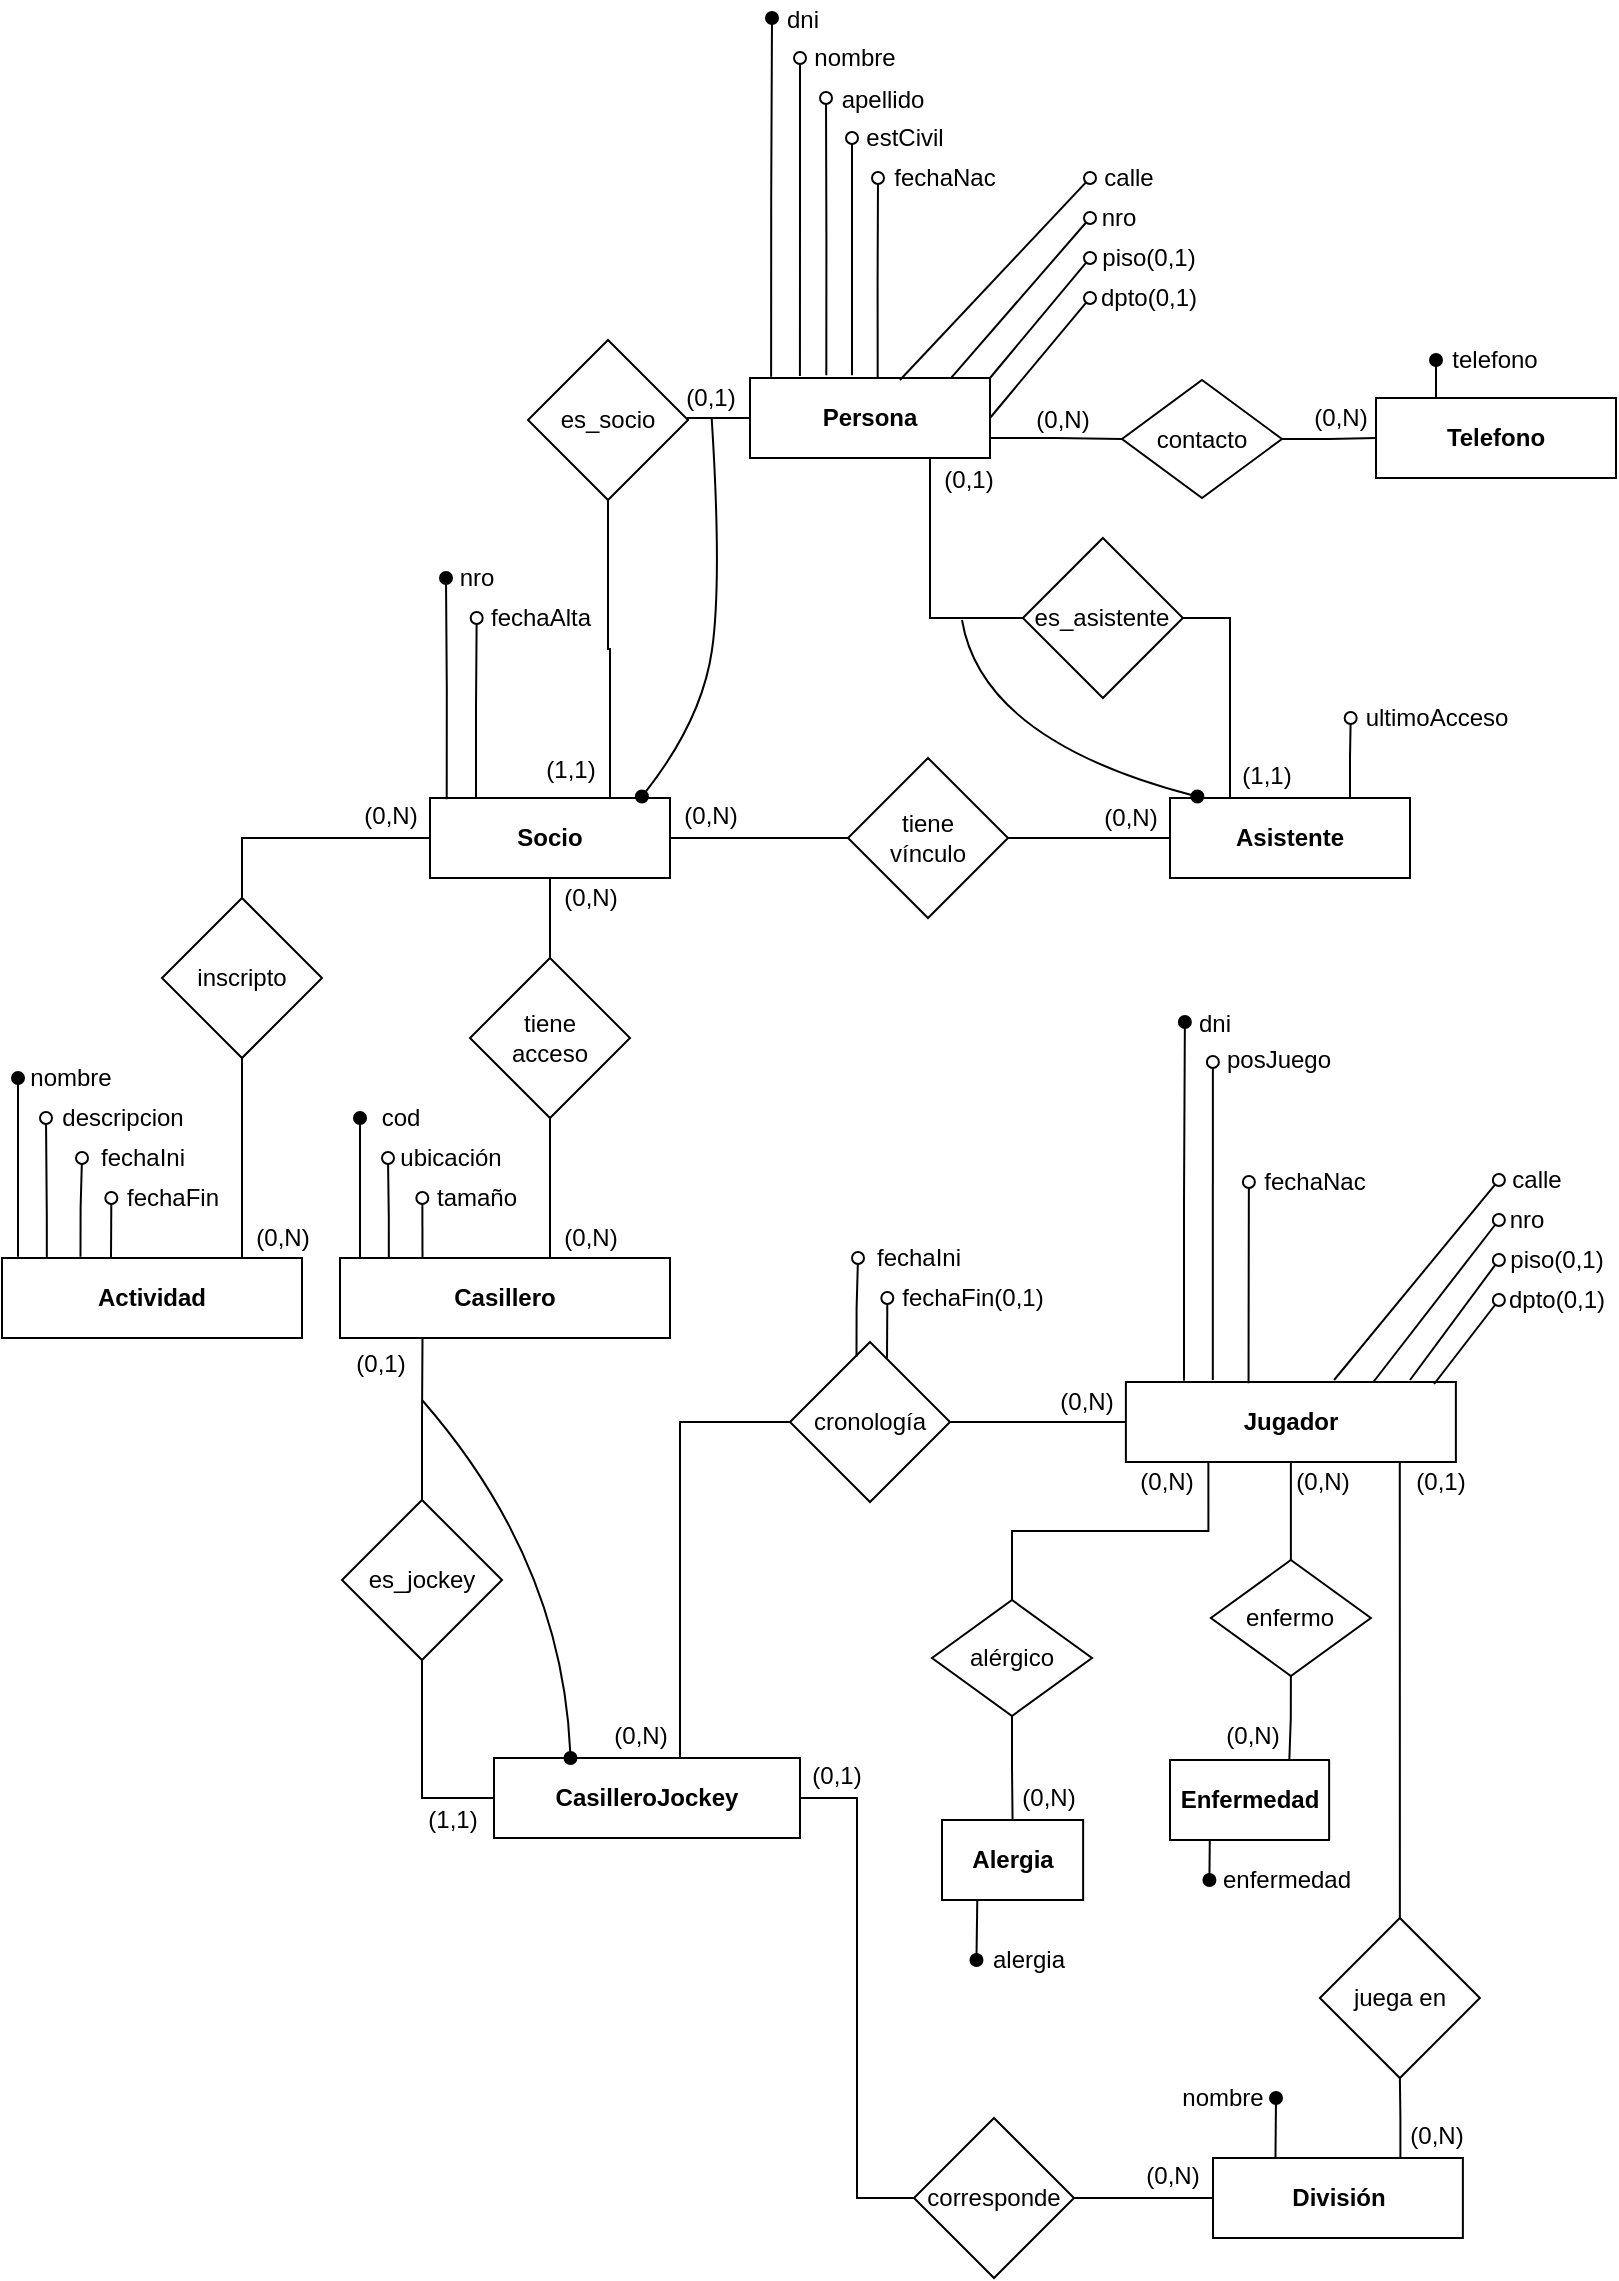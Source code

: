 <mxfile version="17.4.5" type="github">
  <diagram id="Vognjjm8dFTwQtdqgCAF" name="Página-1">
    <mxGraphModel dx="1021" dy="572" grid="1" gridSize="10" guides="1" tooltips="1" connect="1" arrows="1" fold="1" page="1" pageScale="1" pageWidth="827" pageHeight="1169" math="0" shadow="0">
      <root>
        <mxCell id="0" />
        <mxCell id="1" parent="0" />
        <mxCell id="B-XTCu1_oPcwqgRu35aJ-2" style="edgeStyle=orthogonalEdgeStyle;rounded=0;orthogonalLoop=1;jettySize=auto;html=1;exitX=0.088;exitY=-0.015;exitDx=0;exitDy=0;endArrow=oval;endFill=1;exitPerimeter=0;" parent="1" source="B-XTCu1_oPcwqgRu35aJ-1" edge="1">
          <mxGeometry relative="1" as="geometry">
            <mxPoint x="405" y="39" as="targetPoint" />
            <mxPoint x="405" y="199" as="sourcePoint" />
          </mxGeometry>
        </mxCell>
        <mxCell id="B-XTCu1_oPcwqgRu35aJ-4" style="edgeStyle=orthogonalEdgeStyle;rounded=0;orthogonalLoop=1;jettySize=auto;html=1;exitX=0.208;exitY=-0.025;exitDx=0;exitDy=0;endArrow=oval;endFill=0;exitPerimeter=0;" parent="1" source="B-XTCu1_oPcwqgRu35aJ-1" edge="1">
          <mxGeometry relative="1" as="geometry">
            <mxPoint x="419" y="59" as="targetPoint" />
            <mxPoint x="419" y="199" as="sourcePoint" />
          </mxGeometry>
        </mxCell>
        <mxCell id="B-XTCu1_oPcwqgRu35aJ-6" style="edgeStyle=orthogonalEdgeStyle;rounded=0;orthogonalLoop=1;jettySize=auto;html=1;endArrow=oval;endFill=0;exitX=0.318;exitY=-0.035;exitDx=0;exitDy=0;exitPerimeter=0;" parent="1" source="B-XTCu1_oPcwqgRu35aJ-1" edge="1">
          <mxGeometry relative="1" as="geometry">
            <mxPoint x="432" y="79" as="targetPoint" />
            <mxPoint x="432" y="179" as="sourcePoint" />
          </mxGeometry>
        </mxCell>
        <mxCell id="B-XTCu1_oPcwqgRu35aJ-8" style="edgeStyle=orthogonalEdgeStyle;rounded=0;orthogonalLoop=1;jettySize=auto;html=1;exitX=0.425;exitY=-0.035;exitDx=0;exitDy=0;endArrow=oval;endFill=0;exitPerimeter=0;" parent="1" source="B-XTCu1_oPcwqgRu35aJ-1" edge="1">
          <mxGeometry relative="1" as="geometry">
            <mxPoint x="445" y="99" as="targetPoint" />
            <mxPoint x="445" y="199" as="sourcePoint" />
          </mxGeometry>
        </mxCell>
        <mxCell id="B-XTCu1_oPcwqgRu35aJ-10" style="edgeStyle=orthogonalEdgeStyle;rounded=0;orthogonalLoop=1;jettySize=auto;html=1;exitX=0.532;exitY=0.015;exitDx=0;exitDy=0;endArrow=oval;endFill=0;exitPerimeter=0;" parent="1" source="B-XTCu1_oPcwqgRu35aJ-1" edge="1">
          <mxGeometry relative="1" as="geometry">
            <mxPoint x="458" y="199" as="sourcePoint" />
            <mxPoint x="458" y="119" as="targetPoint" />
          </mxGeometry>
        </mxCell>
        <mxCell id="yR5dR-xWDb8dFnb7tV25-9" style="edgeStyle=orthogonalEdgeStyle;rounded=0;orthogonalLoop=1;jettySize=auto;html=1;exitX=0;exitY=0.5;exitDx=0;exitDy=0;entryX=1;entryY=0.5;entryDx=0;entryDy=0;endArrow=none;endFill=0;" parent="1" source="B-XTCu1_oPcwqgRu35aJ-1" target="yR5dR-xWDb8dFnb7tV25-7" edge="1">
          <mxGeometry relative="1" as="geometry" />
        </mxCell>
        <mxCell id="yR5dR-xWDb8dFnb7tV25-11" style="edgeStyle=orthogonalEdgeStyle;rounded=0;orthogonalLoop=1;jettySize=auto;html=1;exitX=0.75;exitY=1;exitDx=0;exitDy=0;entryX=0;entryY=0.5;entryDx=0;entryDy=0;endArrow=none;endFill=0;" parent="1" source="B-XTCu1_oPcwqgRu35aJ-1" target="yR5dR-xWDb8dFnb7tV25-8" edge="1">
          <mxGeometry relative="1" as="geometry" />
        </mxCell>
        <mxCell id="yR5dR-xWDb8dFnb7tV25-19" style="edgeStyle=orthogonalEdgeStyle;rounded=0;orthogonalLoop=1;jettySize=auto;html=1;exitX=1;exitY=0.75;exitDx=0;exitDy=0;entryX=0;entryY=0.5;entryDx=0;entryDy=0;endArrow=none;endFill=0;" parent="1" source="B-XTCu1_oPcwqgRu35aJ-1" target="yR5dR-xWDb8dFnb7tV25-18" edge="1">
          <mxGeometry relative="1" as="geometry" />
        </mxCell>
        <mxCell id="B-XTCu1_oPcwqgRu35aJ-1" value="Persona" style="rounded=0;whiteSpace=wrap;html=1;fontStyle=1" parent="1" vertex="1">
          <mxGeometry x="394" y="219" width="120" height="40" as="geometry" />
        </mxCell>
        <mxCell id="B-XTCu1_oPcwqgRu35aJ-3" value="dni" style="text;html=1;align=center;verticalAlign=middle;resizable=0;points=[];autosize=1;strokeColor=none;fillColor=none;" parent="1" vertex="1">
          <mxGeometry x="405" y="30" width="30" height="20" as="geometry" />
        </mxCell>
        <mxCell id="B-XTCu1_oPcwqgRu35aJ-5" value="nombre" style="text;html=1;align=center;verticalAlign=middle;resizable=0;points=[];autosize=1;strokeColor=none;fillColor=none;" parent="1" vertex="1">
          <mxGeometry x="416" y="49" width="60" height="20" as="geometry" />
        </mxCell>
        <mxCell id="B-XTCu1_oPcwqgRu35aJ-7" value="apellido" style="text;html=1;align=center;verticalAlign=middle;resizable=0;points=[];autosize=1;strokeColor=none;fillColor=none;" parent="1" vertex="1">
          <mxGeometry x="430" y="70" width="60" height="20" as="geometry" />
        </mxCell>
        <mxCell id="B-XTCu1_oPcwqgRu35aJ-9" value="estCivil" style="text;html=1;align=center;verticalAlign=middle;resizable=0;points=[];autosize=1;strokeColor=none;fillColor=none;" parent="1" vertex="1">
          <mxGeometry x="446" y="89" width="50" height="20" as="geometry" />
        </mxCell>
        <mxCell id="B-XTCu1_oPcwqgRu35aJ-11" value="fechaNac" style="text;html=1;align=center;verticalAlign=middle;resizable=0;points=[];autosize=1;strokeColor=none;fillColor=none;" parent="1" vertex="1">
          <mxGeometry x="456" y="109" width="70" height="20" as="geometry" />
        </mxCell>
        <mxCell id="B-XTCu1_oPcwqgRu35aJ-21" style="rounded=0;orthogonalLoop=1;jettySize=auto;html=1;exitX=0.839;exitY=-0.005;exitDx=0;exitDy=0;endArrow=oval;endFill=0;exitPerimeter=0;" parent="1" source="B-XTCu1_oPcwqgRu35aJ-1" edge="1">
          <mxGeometry relative="1" as="geometry">
            <mxPoint x="564" y="139" as="targetPoint" />
            <mxPoint x="527" y="148" as="sourcePoint" />
          </mxGeometry>
        </mxCell>
        <mxCell id="B-XTCu1_oPcwqgRu35aJ-22" style="rounded=0;orthogonalLoop=1;jettySize=auto;html=1;exitX=0.625;exitY=0.025;exitDx=0;exitDy=0;endArrow=oval;endFill=0;exitPerimeter=0;" parent="1" source="B-XTCu1_oPcwqgRu35aJ-1" edge="1">
          <mxGeometry relative="1" as="geometry">
            <mxPoint x="564" y="119" as="targetPoint" />
            <mxPoint x="518.506" y="137.393" as="sourcePoint" />
          </mxGeometry>
        </mxCell>
        <mxCell id="B-XTCu1_oPcwqgRu35aJ-24" style="rounded=0;orthogonalLoop=1;jettySize=auto;html=1;exitX=1;exitY=0;exitDx=0;exitDy=0;endArrow=oval;endFill=0;" parent="1" source="B-XTCu1_oPcwqgRu35aJ-1" edge="1">
          <mxGeometry relative="1" as="geometry">
            <mxPoint x="564" y="159" as="targetPoint" />
            <mxPoint x="518.506" y="158.607" as="sourcePoint" />
          </mxGeometry>
        </mxCell>
        <mxCell id="B-XTCu1_oPcwqgRu35aJ-25" style="rounded=0;orthogonalLoop=1;jettySize=auto;html=1;exitX=1;exitY=0.5;exitDx=0;exitDy=0;endArrow=oval;endFill=0;" parent="1" source="B-XTCu1_oPcwqgRu35aJ-1" edge="1">
          <mxGeometry relative="1" as="geometry">
            <mxPoint x="564" y="179" as="targetPoint" />
            <mxPoint x="498" y="163" as="sourcePoint" />
          </mxGeometry>
        </mxCell>
        <mxCell id="B-XTCu1_oPcwqgRu35aJ-16" value="calle" style="text;html=1;align=center;verticalAlign=middle;resizable=0;points=[];autosize=1;strokeColor=none;fillColor=none;" parent="1" vertex="1">
          <mxGeometry x="563" y="109" width="40" height="20" as="geometry" />
        </mxCell>
        <mxCell id="B-XTCu1_oPcwqgRu35aJ-19" value="dpto(0,1)" style="text;html=1;align=center;verticalAlign=middle;resizable=0;points=[];autosize=1;strokeColor=none;fillColor=none;" parent="1" vertex="1">
          <mxGeometry x="563" y="169" width="60" height="20" as="geometry" />
        </mxCell>
        <mxCell id="B-XTCu1_oPcwqgRu35aJ-26" value="nro" style="text;html=1;align=center;verticalAlign=middle;resizable=0;points=[];autosize=1;strokeColor=none;fillColor=none;" parent="1" vertex="1">
          <mxGeometry x="563" y="129" width="30" height="20" as="geometry" />
        </mxCell>
        <mxCell id="B-XTCu1_oPcwqgRu35aJ-27" value="piso(0,1)" style="text;html=1;align=center;verticalAlign=middle;resizable=0;points=[];autosize=1;strokeColor=none;fillColor=none;" parent="1" vertex="1">
          <mxGeometry x="563" y="149" width="60" height="20" as="geometry" />
        </mxCell>
        <mxCell id="B-XTCu1_oPcwqgRu35aJ-41" style="edgeStyle=orthogonalEdgeStyle;rounded=0;orthogonalLoop=1;jettySize=auto;html=1;exitX=0.25;exitY=0;exitDx=0;exitDy=0;endArrow=oval;endFill=0;" parent="1" edge="1">
          <mxGeometry relative="1" as="geometry">
            <mxPoint x="257.333" y="339" as="targetPoint" />
            <mxPoint x="257" y="429" as="sourcePoint" />
            <Array as="points">
              <mxPoint x="257" y="384" />
            </Array>
          </mxGeometry>
        </mxCell>
        <mxCell id="B-XTCu1_oPcwqgRu35aJ-48" style="edgeStyle=orthogonalEdgeStyle;rounded=0;orthogonalLoop=1;jettySize=auto;html=1;exitX=0.5;exitY=1;exitDx=0;exitDy=0;entryX=0.5;entryY=0;entryDx=0;entryDy=0;endArrow=none;endFill=0;" parent="1" source="B-XTCu1_oPcwqgRu35aJ-28" target="B-XTCu1_oPcwqgRu35aJ-47" edge="1">
          <mxGeometry relative="1" as="geometry" />
        </mxCell>
        <mxCell id="B-XTCu1_oPcwqgRu35aJ-60" style="edgeStyle=orthogonalEdgeStyle;rounded=0;orthogonalLoop=1;jettySize=auto;html=1;exitX=0;exitY=0.5;exitDx=0;exitDy=0;entryX=0.5;entryY=0;entryDx=0;entryDy=0;endArrow=none;endFill=0;" parent="1" source="B-XTCu1_oPcwqgRu35aJ-28" target="B-XTCu1_oPcwqgRu35aJ-59" edge="1">
          <mxGeometry relative="1" as="geometry" />
        </mxCell>
        <mxCell id="B-XTCu1_oPcwqgRu35aJ-28" value="Socio" style="rounded=0;whiteSpace=wrap;html=1;fontStyle=1" parent="1" vertex="1">
          <mxGeometry x="234" y="429" width="120" height="40" as="geometry" />
        </mxCell>
        <mxCell id="B-XTCu1_oPcwqgRu35aJ-39" style="edgeStyle=orthogonalEdgeStyle;rounded=0;orthogonalLoop=1;jettySize=auto;html=1;exitX=0.75;exitY=0;exitDx=0;exitDy=0;endArrow=oval;endFill=0;" parent="1" source="B-XTCu1_oPcwqgRu35aJ-29" edge="1">
          <mxGeometry relative="1" as="geometry">
            <mxPoint x="694.333" y="389" as="targetPoint" />
          </mxGeometry>
        </mxCell>
        <mxCell id="B-XTCu1_oPcwqgRu35aJ-29" value="Asistente" style="rounded=0;whiteSpace=wrap;html=1;fontStyle=1" parent="1" vertex="1">
          <mxGeometry x="604" y="429" width="120" height="40" as="geometry" />
        </mxCell>
        <mxCell id="B-XTCu1_oPcwqgRu35aJ-31" style="edgeStyle=orthogonalEdgeStyle;rounded=0;orthogonalLoop=1;jettySize=auto;html=1;exitX=1;exitY=0.5;exitDx=0;exitDy=0;entryX=0;entryY=0.5;entryDx=0;entryDy=0;endArrow=none;endFill=0;" parent="1" source="B-XTCu1_oPcwqgRu35aJ-30" target="B-XTCu1_oPcwqgRu35aJ-29" edge="1">
          <mxGeometry relative="1" as="geometry" />
        </mxCell>
        <mxCell id="B-XTCu1_oPcwqgRu35aJ-32" style="edgeStyle=orthogonalEdgeStyle;rounded=0;orthogonalLoop=1;jettySize=auto;html=1;exitX=0;exitY=0.5;exitDx=0;exitDy=0;entryX=1;entryY=0.5;entryDx=0;entryDy=0;endArrow=none;endFill=0;" parent="1" source="B-XTCu1_oPcwqgRu35aJ-30" target="B-XTCu1_oPcwqgRu35aJ-28" edge="1">
          <mxGeometry relative="1" as="geometry" />
        </mxCell>
        <mxCell id="B-XTCu1_oPcwqgRu35aJ-30" value="tiene&lt;br&gt;vínculo" style="rhombus;whiteSpace=wrap;html=1;" parent="1" vertex="1">
          <mxGeometry x="443" y="409" width="80" height="80" as="geometry" />
        </mxCell>
        <mxCell id="B-XTCu1_oPcwqgRu35aJ-35" value="(0,N)" style="text;html=1;align=center;verticalAlign=middle;resizable=0;points=[];autosize=1;strokeColor=none;fillColor=none;" parent="1" vertex="1">
          <mxGeometry x="564" y="429" width="40" height="20" as="geometry" />
        </mxCell>
        <mxCell id="B-XTCu1_oPcwqgRu35aJ-37" value="(0,N)" style="text;html=1;align=center;verticalAlign=middle;resizable=0;points=[];autosize=1;strokeColor=none;fillColor=none;" parent="1" vertex="1">
          <mxGeometry x="354" y="428" width="40" height="20" as="geometry" />
        </mxCell>
        <mxCell id="B-XTCu1_oPcwqgRu35aJ-40" value="ultimoAcceso" style="text;html=1;align=center;verticalAlign=middle;resizable=0;points=[];autosize=1;strokeColor=none;fillColor=none;" parent="1" vertex="1">
          <mxGeometry x="692" y="379" width="90" height="20" as="geometry" />
        </mxCell>
        <mxCell id="B-XTCu1_oPcwqgRu35aJ-42" value="fechaAlta" style="text;html=1;align=center;verticalAlign=middle;resizable=0;points=[];autosize=1;strokeColor=none;fillColor=none;" parent="1" vertex="1">
          <mxGeometry x="254" y="329" width="70" height="20" as="geometry" />
        </mxCell>
        <mxCell id="B-XTCu1_oPcwqgRu35aJ-44" style="edgeStyle=orthogonalEdgeStyle;rounded=0;orthogonalLoop=1;jettySize=auto;html=1;exitX=0.128;exitY=0.017;exitDx=0;exitDy=0;endArrow=oval;endFill=1;exitPerimeter=0;" parent="1" edge="1">
          <mxGeometry relative="1" as="geometry">
            <mxPoint x="242" y="319" as="targetPoint" />
            <mxPoint x="242.36" y="429.68" as="sourcePoint" />
            <Array as="points">
              <mxPoint x="242" y="374" />
            </Array>
          </mxGeometry>
        </mxCell>
        <mxCell id="B-XTCu1_oPcwqgRu35aJ-45" value="nro" style="text;html=1;align=center;verticalAlign=middle;resizable=0;points=[];autosize=1;strokeColor=none;fillColor=none;" parent="1" vertex="1">
          <mxGeometry x="242" y="309" width="30" height="20" as="geometry" />
        </mxCell>
        <mxCell id="B-XTCu1_oPcwqgRu35aJ-50" style="edgeStyle=orthogonalEdgeStyle;rounded=0;orthogonalLoop=1;jettySize=auto;html=1;exitX=0.25;exitY=0;exitDx=0;exitDy=0;endArrow=oval;endFill=1;" parent="1" edge="1">
          <mxGeometry relative="1" as="geometry">
            <mxPoint x="199" y="589" as="targetPoint" />
            <mxPoint x="199" y="659" as="sourcePoint" />
            <Array as="points">
              <mxPoint x="199" y="649" />
              <mxPoint x="199" y="649" />
            </Array>
          </mxGeometry>
        </mxCell>
        <mxCell id="B-XTCu1_oPcwqgRu35aJ-52" style="edgeStyle=orthogonalEdgeStyle;rounded=0;orthogonalLoop=1;jettySize=auto;html=1;exitX=0.148;exitY=0.017;exitDx=0;exitDy=0;endArrow=oval;endFill=0;exitPerimeter=0;" parent="1" source="B-XTCu1_oPcwqgRu35aJ-46" edge="1">
          <mxGeometry relative="1" as="geometry">
            <mxPoint x="213" y="609" as="targetPoint" />
            <Array as="points">
              <mxPoint x="213" y="639" />
              <mxPoint x="213" y="619" />
            </Array>
          </mxGeometry>
        </mxCell>
        <mxCell id="B-XTCu1_oPcwqgRu35aJ-54" style="edgeStyle=orthogonalEdgeStyle;rounded=0;orthogonalLoop=1;jettySize=auto;html=1;exitX=0.25;exitY=0;exitDx=0;exitDy=0;endArrow=oval;endFill=0;" parent="1" source="B-XTCu1_oPcwqgRu35aJ-46" edge="1">
          <mxGeometry relative="1" as="geometry">
            <mxPoint x="230.167" y="629" as="targetPoint" />
          </mxGeometry>
        </mxCell>
        <mxCell id="B-XTCu1_oPcwqgRu35aJ-46" value="Casillero" style="rounded=0;whiteSpace=wrap;html=1;fontStyle=1" parent="1" vertex="1">
          <mxGeometry x="189" y="659" width="165" height="40" as="geometry" />
        </mxCell>
        <mxCell id="B-XTCu1_oPcwqgRu35aJ-49" style="edgeStyle=orthogonalEdgeStyle;rounded=0;orthogonalLoop=1;jettySize=auto;html=1;exitX=0.5;exitY=1;exitDx=0;exitDy=0;entryX=0.5;entryY=0;entryDx=0;entryDy=0;endArrow=none;endFill=0;" parent="1" source="B-XTCu1_oPcwqgRu35aJ-47" target="B-XTCu1_oPcwqgRu35aJ-46" edge="1">
          <mxGeometry relative="1" as="geometry">
            <Array as="points">
              <mxPoint x="294" y="659" />
            </Array>
          </mxGeometry>
        </mxCell>
        <mxCell id="B-XTCu1_oPcwqgRu35aJ-47" value="tiene&lt;br&gt;acceso" style="rhombus;whiteSpace=wrap;html=1;" parent="1" vertex="1">
          <mxGeometry x="254" y="509" width="80" height="80" as="geometry" />
        </mxCell>
        <mxCell id="B-XTCu1_oPcwqgRu35aJ-51" value="cod" style="text;html=1;align=center;verticalAlign=middle;resizable=0;points=[];autosize=1;strokeColor=none;fillColor=none;" parent="1" vertex="1">
          <mxGeometry x="204" y="579" width="30" height="20" as="geometry" />
        </mxCell>
        <mxCell id="B-XTCu1_oPcwqgRu35aJ-53" value="ubicación" style="text;html=1;align=center;verticalAlign=middle;resizable=0;points=[];autosize=1;strokeColor=none;fillColor=none;" parent="1" vertex="1">
          <mxGeometry x="209" y="599" width="70" height="20" as="geometry" />
        </mxCell>
        <mxCell id="B-XTCu1_oPcwqgRu35aJ-55" value="tamaño" style="text;html=1;align=center;verticalAlign=middle;resizable=0;points=[];autosize=1;strokeColor=none;fillColor=none;" parent="1" vertex="1">
          <mxGeometry x="227" y="619" width="60" height="20" as="geometry" />
        </mxCell>
        <mxCell id="B-XTCu1_oPcwqgRu35aJ-56" value="(0,N)" style="text;html=1;align=center;verticalAlign=middle;resizable=0;points=[];autosize=1;strokeColor=none;fillColor=none;" parent="1" vertex="1">
          <mxGeometry x="294" y="469" width="40" height="20" as="geometry" />
        </mxCell>
        <mxCell id="B-XTCu1_oPcwqgRu35aJ-57" value="(0,N)" style="text;html=1;align=center;verticalAlign=middle;resizable=0;points=[];autosize=1;strokeColor=none;fillColor=none;" parent="1" vertex="1">
          <mxGeometry x="294" y="639" width="40" height="20" as="geometry" />
        </mxCell>
        <mxCell id="B-XTCu1_oPcwqgRu35aJ-71" style="edgeStyle=orthogonalEdgeStyle;rounded=0;orthogonalLoop=1;jettySize=auto;html=1;exitX=0.5;exitY=0;exitDx=0;exitDy=0;endArrow=oval;endFill=0;" parent="1" edge="1">
          <mxGeometry relative="1" as="geometry">
            <mxPoint x="74.667" y="629" as="targetPoint" />
            <mxPoint x="74.5" y="659" as="sourcePoint" />
          </mxGeometry>
        </mxCell>
        <mxCell id="B-XTCu1_oPcwqgRu35aJ-58" value="Actividad" style="rounded=0;whiteSpace=wrap;html=1;fontStyle=1" parent="1" vertex="1">
          <mxGeometry x="20" y="659" width="150" height="40" as="geometry" />
        </mxCell>
        <mxCell id="B-XTCu1_oPcwqgRu35aJ-61" style="edgeStyle=orthogonalEdgeStyle;rounded=0;orthogonalLoop=1;jettySize=auto;html=1;exitX=0.5;exitY=1;exitDx=0;exitDy=0;entryX=0.5;entryY=0;entryDx=0;entryDy=0;endArrow=none;endFill=0;" parent="1" source="B-XTCu1_oPcwqgRu35aJ-59" target="B-XTCu1_oPcwqgRu35aJ-58" edge="1">
          <mxGeometry relative="1" as="geometry">
            <Array as="points">
              <mxPoint x="140" y="559" />
              <mxPoint x="140" y="659" />
            </Array>
          </mxGeometry>
        </mxCell>
        <mxCell id="B-XTCu1_oPcwqgRu35aJ-59" value="inscripto" style="rhombus;whiteSpace=wrap;html=1;" parent="1" vertex="1">
          <mxGeometry x="100" y="479" width="80" height="80" as="geometry" />
        </mxCell>
        <mxCell id="B-XTCu1_oPcwqgRu35aJ-62" value="(0,N)" style="text;html=1;align=center;verticalAlign=middle;resizable=0;points=[];autosize=1;strokeColor=none;fillColor=none;" parent="1" vertex="1">
          <mxGeometry x="194" y="428" width="40" height="20" as="geometry" />
        </mxCell>
        <mxCell id="B-XTCu1_oPcwqgRu35aJ-64" value="(0,N)" style="text;html=1;align=center;verticalAlign=middle;resizable=0;points=[];autosize=1;strokeColor=none;fillColor=none;" parent="1" vertex="1">
          <mxGeometry x="140" y="639" width="40" height="20" as="geometry" />
        </mxCell>
        <mxCell id="B-XTCu1_oPcwqgRu35aJ-65" style="edgeStyle=orthogonalEdgeStyle;rounded=0;orthogonalLoop=1;jettySize=auto;html=1;exitX=0.25;exitY=0;exitDx=0;exitDy=0;endArrow=oval;endFill=1;" parent="1" edge="1">
          <mxGeometry relative="1" as="geometry">
            <mxPoint x="28" y="569" as="targetPoint" />
            <mxPoint x="28" y="658.32" as="sourcePoint" />
            <Array as="points">
              <mxPoint x="28" y="648.32" />
              <mxPoint x="28" y="648.32" />
            </Array>
          </mxGeometry>
        </mxCell>
        <mxCell id="B-XTCu1_oPcwqgRu35aJ-66" style="edgeStyle=orthogonalEdgeStyle;rounded=0;orthogonalLoop=1;jettySize=auto;html=1;exitX=0.148;exitY=0.017;exitDx=0;exitDy=0;endArrow=oval;endFill=0;exitPerimeter=0;" parent="1" edge="1">
          <mxGeometry relative="1" as="geometry">
            <mxPoint x="42" y="589" as="targetPoint" />
            <mxPoint x="42.42" y="659.0" as="sourcePoint" />
            <Array as="points">
              <mxPoint x="42" y="638.32" />
              <mxPoint x="42" y="618.32" />
            </Array>
          </mxGeometry>
        </mxCell>
        <mxCell id="B-XTCu1_oPcwqgRu35aJ-67" style="edgeStyle=orthogonalEdgeStyle;rounded=0;orthogonalLoop=1;jettySize=auto;html=1;exitX=0.25;exitY=0;exitDx=0;exitDy=0;endArrow=oval;endFill=0;" parent="1" edge="1">
          <mxGeometry relative="1" as="geometry">
            <mxPoint x="60" y="609" as="targetPoint" />
            <mxPoint x="59.25" y="658.32" as="sourcePoint" />
            <Array as="points">
              <mxPoint x="59" y="634" />
            </Array>
          </mxGeometry>
        </mxCell>
        <mxCell id="B-XTCu1_oPcwqgRu35aJ-68" value="nombre" style="text;html=1;align=center;verticalAlign=middle;resizable=0;points=[];autosize=1;strokeColor=none;fillColor=none;" parent="1" vertex="1">
          <mxGeometry x="24" y="559" width="60" height="20" as="geometry" />
        </mxCell>
        <mxCell id="B-XTCu1_oPcwqgRu35aJ-69" value="descripcion" style="text;html=1;align=center;verticalAlign=middle;resizable=0;points=[];autosize=1;strokeColor=none;fillColor=none;" parent="1" vertex="1">
          <mxGeometry x="40" y="579" width="80" height="20" as="geometry" />
        </mxCell>
        <mxCell id="B-XTCu1_oPcwqgRu35aJ-70" value="fechaIni" style="text;html=1;align=center;verticalAlign=middle;resizable=0;points=[];autosize=1;strokeColor=none;fillColor=none;" parent="1" vertex="1">
          <mxGeometry x="60" y="599" width="60" height="20" as="geometry" />
        </mxCell>
        <mxCell id="B-XTCu1_oPcwqgRu35aJ-72" value="fechaFin" style="text;html=1;align=center;verticalAlign=middle;resizable=0;points=[];autosize=1;strokeColor=none;fillColor=none;" parent="1" vertex="1">
          <mxGeometry x="75" y="619" width="60" height="20" as="geometry" />
        </mxCell>
        <mxCell id="B-XTCu1_oPcwqgRu35aJ-97" style="edgeStyle=orthogonalEdgeStyle;rounded=0;orthogonalLoop=1;jettySize=auto;html=1;exitX=0;exitY=0.5;exitDx=0;exitDy=0;entryX=1;entryY=0.5;entryDx=0;entryDy=0;endArrow=none;endFill=0;" parent="1" source="B-XTCu1_oPcwqgRu35aJ-73" target="B-XTCu1_oPcwqgRu35aJ-96" edge="1">
          <mxGeometry relative="1" as="geometry" />
        </mxCell>
        <mxCell id="B-XTCu1_oPcwqgRu35aJ-120" style="edgeStyle=orthogonalEdgeStyle;rounded=0;orthogonalLoop=1;jettySize=auto;html=1;exitX=0.75;exitY=1;exitDx=0;exitDy=0;entryX=0.5;entryY=0;entryDx=0;entryDy=0;endArrow=none;endFill=0;" parent="1" source="B-XTCu1_oPcwqgRu35aJ-73" edge="1" target="B-XTCu1_oPcwqgRu35aJ-117">
          <mxGeometry relative="1" as="geometry">
            <mxPoint x="718.94" y="811" as="targetPoint" />
            <Array as="points">
              <mxPoint x="719" y="761" />
            </Array>
          </mxGeometry>
        </mxCell>
        <mxCell id="9g7_xLLqqMa6wWRxqPIq-6" style="edgeStyle=orthogonalEdgeStyle;rounded=0;orthogonalLoop=1;jettySize=auto;html=1;exitX=0.25;exitY=1;exitDx=0;exitDy=0;entryX=0.5;entryY=0;entryDx=0;entryDy=0;endArrow=none;endFill=0;" edge="1" parent="1" source="B-XTCu1_oPcwqgRu35aJ-73" target="9g7_xLLqqMa6wWRxqPIq-5">
          <mxGeometry relative="1" as="geometry" />
        </mxCell>
        <mxCell id="9g7_xLLqqMa6wWRxqPIq-10" style="edgeStyle=orthogonalEdgeStyle;rounded=0;orthogonalLoop=1;jettySize=auto;html=1;exitX=0.5;exitY=1;exitDx=0;exitDy=0;entryX=0.5;entryY=0;entryDx=0;entryDy=0;endArrow=none;endFill=0;" edge="1" parent="1" source="B-XTCu1_oPcwqgRu35aJ-73" target="9g7_xLLqqMa6wWRxqPIq-8">
          <mxGeometry relative="1" as="geometry" />
        </mxCell>
        <mxCell id="B-XTCu1_oPcwqgRu35aJ-73" value="Jugador" style="rounded=0;whiteSpace=wrap;html=1;fontStyle=1" parent="1" vertex="1">
          <mxGeometry x="581.94" y="721" width="165" height="40" as="geometry" />
        </mxCell>
        <mxCell id="B-XTCu1_oPcwqgRu35aJ-74" value="CasilleroJockey" style="rounded=0;whiteSpace=wrap;html=1;fontStyle=1" parent="1" vertex="1">
          <mxGeometry x="266" y="909" width="153" height="40" as="geometry" />
        </mxCell>
        <mxCell id="B-XTCu1_oPcwqgRu35aJ-75" style="edgeStyle=orthogonalEdgeStyle;rounded=0;orthogonalLoop=1;jettySize=auto;html=1;exitX=0.088;exitY=-0.015;exitDx=0;exitDy=0;endArrow=oval;endFill=1;exitPerimeter=0;" parent="1" edge="1">
          <mxGeometry relative="1" as="geometry">
            <mxPoint x="611.44" y="541" as="targetPoint" />
            <mxPoint x="611.0" y="720.4" as="sourcePoint" />
            <Array as="points">
              <mxPoint x="611" y="631" />
            </Array>
          </mxGeometry>
        </mxCell>
        <mxCell id="B-XTCu1_oPcwqgRu35aJ-76" style="edgeStyle=orthogonalEdgeStyle;rounded=0;orthogonalLoop=1;jettySize=auto;html=1;exitX=0.208;exitY=-0.025;exitDx=0;exitDy=0;endArrow=oval;endFill=0;exitPerimeter=0;" parent="1" edge="1">
          <mxGeometry relative="1" as="geometry">
            <mxPoint x="625.44" y="561" as="targetPoint" />
            <mxPoint x="625.4" y="720.0" as="sourcePoint" />
          </mxGeometry>
        </mxCell>
        <mxCell id="B-XTCu1_oPcwqgRu35aJ-79" style="edgeStyle=orthogonalEdgeStyle;rounded=0;orthogonalLoop=1;jettySize=auto;html=1;exitX=0.532;exitY=0.015;exitDx=0;exitDy=0;endArrow=oval;endFill=0;exitPerimeter=0;" parent="1" edge="1">
          <mxGeometry relative="1" as="geometry">
            <mxPoint x="643.28" y="721.6" as="sourcePoint" />
            <mxPoint x="643.44" y="621" as="targetPoint" />
            <Array as="points">
              <mxPoint x="643" y="692" />
              <mxPoint x="643" y="692" />
            </Array>
          </mxGeometry>
        </mxCell>
        <mxCell id="B-XTCu1_oPcwqgRu35aJ-81" value="dni" style="text;html=1;align=center;verticalAlign=middle;resizable=0;points=[];autosize=1;strokeColor=none;fillColor=none;" parent="1" vertex="1">
          <mxGeometry x="611.44" y="532" width="30" height="20" as="geometry" />
        </mxCell>
        <mxCell id="B-XTCu1_oPcwqgRu35aJ-82" value="posJuego" style="text;html=1;align=center;verticalAlign=middle;resizable=0;points=[];autosize=1;strokeColor=none;fillColor=none;" parent="1" vertex="1">
          <mxGeometry x="623.44" y="550" width="70" height="20" as="geometry" />
        </mxCell>
        <mxCell id="B-XTCu1_oPcwqgRu35aJ-85" value="fechaNac" style="text;html=1;align=center;verticalAlign=middle;resizable=0;points=[];autosize=1;strokeColor=none;fillColor=none;" parent="1" vertex="1">
          <mxGeometry x="641.44" y="611" width="70" height="20" as="geometry" />
        </mxCell>
        <mxCell id="B-XTCu1_oPcwqgRu35aJ-86" style="rounded=0;orthogonalLoop=1;jettySize=auto;html=1;exitX=0.75;exitY=0;exitDx=0;exitDy=0;endArrow=oval;endFill=0;" parent="1" source="B-XTCu1_oPcwqgRu35aJ-73" edge="1">
          <mxGeometry relative="1" as="geometry">
            <mxPoint x="768.44" y="640" as="targetPoint" />
            <mxPoint x="731.44" y="649" as="sourcePoint" />
          </mxGeometry>
        </mxCell>
        <mxCell id="B-XTCu1_oPcwqgRu35aJ-87" style="rounded=0;orthogonalLoop=1;jettySize=auto;html=1;exitX=0.631;exitY=-0.025;exitDx=0;exitDy=0;endArrow=oval;endFill=0;exitPerimeter=0;" parent="1" source="B-XTCu1_oPcwqgRu35aJ-73" edge="1">
          <mxGeometry relative="1" as="geometry">
            <mxPoint x="768.44" y="620" as="targetPoint" />
            <mxPoint x="722.946" y="638.393" as="sourcePoint" />
          </mxGeometry>
        </mxCell>
        <mxCell id="B-XTCu1_oPcwqgRu35aJ-88" style="rounded=0;orthogonalLoop=1;jettySize=auto;html=1;exitX=0.861;exitY=-0.025;exitDx=0;exitDy=0;endArrow=oval;endFill=0;exitPerimeter=0;" parent="1" source="B-XTCu1_oPcwqgRu35aJ-73" edge="1">
          <mxGeometry relative="1" as="geometry">
            <mxPoint x="768.44" y="660" as="targetPoint" />
            <mxPoint x="722.946" y="660" as="sourcePoint" />
          </mxGeometry>
        </mxCell>
        <mxCell id="B-XTCu1_oPcwqgRu35aJ-89" style="rounded=0;orthogonalLoop=1;jettySize=auto;html=1;exitX=0.934;exitY=0.025;exitDx=0;exitDy=0;endArrow=oval;endFill=0;exitPerimeter=0;" parent="1" source="B-XTCu1_oPcwqgRu35aJ-73" edge="1">
          <mxGeometry relative="1" as="geometry">
            <mxPoint x="768.44" y="680" as="targetPoint" />
            <mxPoint x="702.44" y="664" as="sourcePoint" />
          </mxGeometry>
        </mxCell>
        <mxCell id="B-XTCu1_oPcwqgRu35aJ-91" value="calle" style="text;html=1;align=center;verticalAlign=middle;resizable=0;points=[];autosize=1;strokeColor=none;fillColor=none;" parent="1" vertex="1">
          <mxGeometry x="767.44" y="610" width="40" height="20" as="geometry" />
        </mxCell>
        <mxCell id="B-XTCu1_oPcwqgRu35aJ-92" value="dpto(0,1)" style="text;html=1;align=center;verticalAlign=middle;resizable=0;points=[];autosize=1;strokeColor=none;fillColor=none;" parent="1" vertex="1">
          <mxGeometry x="767.44" y="670" width="60" height="20" as="geometry" />
        </mxCell>
        <mxCell id="B-XTCu1_oPcwqgRu35aJ-94" value="nro" style="text;html=1;align=center;verticalAlign=middle;resizable=0;points=[];autosize=1;strokeColor=none;fillColor=none;" parent="1" vertex="1">
          <mxGeometry x="767.44" y="630" width="30" height="20" as="geometry" />
        </mxCell>
        <mxCell id="B-XTCu1_oPcwqgRu35aJ-95" value="piso(0,1)" style="text;html=1;align=center;verticalAlign=middle;resizable=0;points=[];autosize=1;strokeColor=none;fillColor=none;" parent="1" vertex="1">
          <mxGeometry x="767.44" y="650" width="60" height="20" as="geometry" />
        </mxCell>
        <mxCell id="B-XTCu1_oPcwqgRu35aJ-102" style="edgeStyle=orthogonalEdgeStyle;rounded=0;orthogonalLoop=1;jettySize=auto;html=1;exitX=0;exitY=0.5;exitDx=0;exitDy=0;entryX=0.5;entryY=0;entryDx=0;entryDy=0;endArrow=none;endFill=0;" parent="1" source="B-XTCu1_oPcwqgRu35aJ-96" target="B-XTCu1_oPcwqgRu35aJ-74" edge="1">
          <mxGeometry relative="1" as="geometry">
            <Array as="points">
              <mxPoint x="359" y="741" />
              <mxPoint x="359" y="909" />
            </Array>
          </mxGeometry>
        </mxCell>
        <mxCell id="B-XTCu1_oPcwqgRu35aJ-96" value="cronología" style="rhombus;whiteSpace=wrap;html=1;" parent="1" vertex="1">
          <mxGeometry x="414" y="701" width="80" height="80" as="geometry" />
        </mxCell>
        <mxCell id="B-XTCu1_oPcwqgRu35aJ-98" style="edgeStyle=orthogonalEdgeStyle;rounded=0;orthogonalLoop=1;jettySize=auto;html=1;exitX=0.5;exitY=0;exitDx=0;exitDy=0;endArrow=oval;endFill=0;" parent="1" edge="1">
          <mxGeometry relative="1" as="geometry">
            <mxPoint x="462.667" y="679" as="targetPoint" />
            <mxPoint x="462.5" y="709" as="sourcePoint" />
          </mxGeometry>
        </mxCell>
        <mxCell id="B-XTCu1_oPcwqgRu35aJ-99" style="edgeStyle=orthogonalEdgeStyle;rounded=0;orthogonalLoop=1;jettySize=auto;html=1;exitX=0.25;exitY=0;exitDx=0;exitDy=0;endArrow=oval;endFill=0;" parent="1" edge="1">
          <mxGeometry relative="1" as="geometry">
            <mxPoint x="448" y="659" as="targetPoint" />
            <mxPoint x="447.25" y="708.32" as="sourcePoint" />
            <Array as="points">
              <mxPoint x="447" y="684" />
            </Array>
          </mxGeometry>
        </mxCell>
        <mxCell id="B-XTCu1_oPcwqgRu35aJ-100" value="fechaIni" style="text;html=1;align=center;verticalAlign=middle;resizable=0;points=[];autosize=1;strokeColor=none;fillColor=none;" parent="1" vertex="1">
          <mxGeometry x="448" y="649" width="60" height="20" as="geometry" />
        </mxCell>
        <mxCell id="B-XTCu1_oPcwqgRu35aJ-101" value="fechaFin(0,1)" style="text;html=1;align=center;verticalAlign=middle;resizable=0;points=[];autosize=1;strokeColor=none;fillColor=none;" parent="1" vertex="1">
          <mxGeometry x="460" y="669" width="90" height="20" as="geometry" />
        </mxCell>
        <mxCell id="B-XTCu1_oPcwqgRu35aJ-106" value="(0,N)" style="text;html=1;align=center;verticalAlign=middle;resizable=0;points=[];autosize=1;strokeColor=none;fillColor=none;" parent="1" vertex="1">
          <mxGeometry x="541.94" y="721" width="40" height="20" as="geometry" />
        </mxCell>
        <mxCell id="B-XTCu1_oPcwqgRu35aJ-107" value="(0,N)" style="text;html=1;align=center;verticalAlign=middle;resizable=0;points=[];autosize=1;strokeColor=none;fillColor=none;" parent="1" vertex="1">
          <mxGeometry x="319" y="888" width="40" height="20" as="geometry" />
        </mxCell>
        <mxCell id="B-XTCu1_oPcwqgRu35aJ-118" style="edgeStyle=orthogonalEdgeStyle;rounded=0;orthogonalLoop=1;jettySize=auto;html=1;exitX=0.75;exitY=0;exitDx=0;exitDy=0;entryX=0.5;entryY=1;entryDx=0;entryDy=0;endArrow=none;endFill=0;" parent="1" source="B-XTCu1_oPcwqgRu35aJ-114" target="B-XTCu1_oPcwqgRu35aJ-117" edge="1">
          <mxGeometry relative="1" as="geometry" />
        </mxCell>
        <mxCell id="B-XTCu1_oPcwqgRu35aJ-124" style="edgeStyle=orthogonalEdgeStyle;rounded=0;orthogonalLoop=1;jettySize=auto;html=1;exitX=0.25;exitY=0;exitDx=0;exitDy=0;endArrow=oval;endFill=1;" parent="1" source="B-XTCu1_oPcwqgRu35aJ-114" edge="1">
          <mxGeometry relative="1" as="geometry">
            <mxPoint x="657" y="1079" as="targetPoint" />
          </mxGeometry>
        </mxCell>
        <mxCell id="B-XTCu1_oPcwqgRu35aJ-114" value="División" style="rounded=0;whiteSpace=wrap;html=1;fontStyle=1" parent="1" vertex="1">
          <mxGeometry x="625.5" y="1109" width="124.94" height="40" as="geometry" />
        </mxCell>
        <mxCell id="B-XTCu1_oPcwqgRu35aJ-117" value="juega en" style="rhombus;whiteSpace=wrap;html=1;" parent="1" vertex="1">
          <mxGeometry x="678.94" y="989" width="80" height="80" as="geometry" />
        </mxCell>
        <mxCell id="B-XTCu1_oPcwqgRu35aJ-121" value="(0,1)" style="text;html=1;align=center;verticalAlign=middle;resizable=0;points=[];autosize=1;strokeColor=none;fillColor=none;" parent="1" vertex="1">
          <mxGeometry x="718.94" y="761" width="40" height="20" as="geometry" />
        </mxCell>
        <mxCell id="B-XTCu1_oPcwqgRu35aJ-123" value="(0,N)" style="text;html=1;align=center;verticalAlign=middle;resizable=0;points=[];autosize=1;strokeColor=none;fillColor=none;" parent="1" vertex="1">
          <mxGeometry x="717" y="1088" width="40" height="20" as="geometry" />
        </mxCell>
        <mxCell id="B-XTCu1_oPcwqgRu35aJ-125" value="nombre" style="text;html=1;align=center;verticalAlign=middle;resizable=0;points=[];autosize=1;strokeColor=none;fillColor=none;" parent="1" vertex="1">
          <mxGeometry x="600.44" y="1069" width="60" height="20" as="geometry" />
        </mxCell>
        <mxCell id="B-XTCu1_oPcwqgRu35aJ-128" style="edgeStyle=orthogonalEdgeStyle;rounded=0;orthogonalLoop=1;jettySize=auto;html=1;exitX=1;exitY=0.5;exitDx=0;exitDy=0;entryX=0;entryY=0.5;entryDx=0;entryDy=0;endArrow=none;endFill=0;" parent="1" source="B-XTCu1_oPcwqgRu35aJ-127" target="B-XTCu1_oPcwqgRu35aJ-114" edge="1">
          <mxGeometry relative="1" as="geometry" />
        </mxCell>
        <mxCell id="B-XTCu1_oPcwqgRu35aJ-129" style="edgeStyle=orthogonalEdgeStyle;rounded=0;orthogonalLoop=1;jettySize=auto;html=1;exitX=0;exitY=0.5;exitDx=0;exitDy=0;entryX=1;entryY=0.5;entryDx=0;entryDy=0;endArrow=none;endFill=0;" parent="1" source="B-XTCu1_oPcwqgRu35aJ-127" target="B-XTCu1_oPcwqgRu35aJ-74" edge="1">
          <mxGeometry relative="1" as="geometry" />
        </mxCell>
        <mxCell id="B-XTCu1_oPcwqgRu35aJ-127" value="corresponde" style="rhombus;whiteSpace=wrap;html=1;" parent="1" vertex="1">
          <mxGeometry x="476" y="1089" width="80" height="80" as="geometry" />
        </mxCell>
        <mxCell id="B-XTCu1_oPcwqgRu35aJ-130" value="(0,N)" style="text;html=1;align=center;verticalAlign=middle;resizable=0;points=[];autosize=1;strokeColor=none;fillColor=none;" parent="1" vertex="1">
          <mxGeometry x="585.44" y="1108" width="40" height="20" as="geometry" />
        </mxCell>
        <mxCell id="B-XTCu1_oPcwqgRu35aJ-132" value="(0,1)" style="text;html=1;align=center;verticalAlign=middle;resizable=0;points=[];autosize=1;strokeColor=none;fillColor=none;" parent="1" vertex="1">
          <mxGeometry x="417" y="908" width="40" height="20" as="geometry" />
        </mxCell>
        <mxCell id="yR5dR-xWDb8dFnb7tV25-2" style="edgeStyle=orthogonalEdgeStyle;rounded=0;orthogonalLoop=1;jettySize=auto;html=1;exitX=0.5;exitY=0;exitDx=0;exitDy=0;entryX=0.25;entryY=1;entryDx=0;entryDy=0;endArrow=none;endFill=0;" parent="1" source="yR5dR-xWDb8dFnb7tV25-1" target="B-XTCu1_oPcwqgRu35aJ-46" edge="1">
          <mxGeometry relative="1" as="geometry" />
        </mxCell>
        <mxCell id="yR5dR-xWDb8dFnb7tV25-3" style="edgeStyle=orthogonalEdgeStyle;rounded=0;orthogonalLoop=1;jettySize=auto;html=1;exitX=0.5;exitY=1;exitDx=0;exitDy=0;entryX=0;entryY=0.5;entryDx=0;entryDy=0;endArrow=none;endFill=0;" parent="1" source="yR5dR-xWDb8dFnb7tV25-1" target="B-XTCu1_oPcwqgRu35aJ-74" edge="1">
          <mxGeometry relative="1" as="geometry" />
        </mxCell>
        <mxCell id="yR5dR-xWDb8dFnb7tV25-1" value="es_jockey" style="rhombus;whiteSpace=wrap;html=1;" parent="1" vertex="1">
          <mxGeometry x="190" y="780" width="80" height="80" as="geometry" />
        </mxCell>
        <mxCell id="yR5dR-xWDb8dFnb7tV25-4" value="" style="curved=1;endArrow=oval;html=1;rounded=0;entryX=0.25;entryY=0;entryDx=0;entryDy=0;endFill=1;" parent="1" target="B-XTCu1_oPcwqgRu35aJ-74" edge="1">
          <mxGeometry width="50" height="50" relative="1" as="geometry">
            <mxPoint x="230" y="730" as="sourcePoint" />
            <mxPoint x="130" y="800" as="targetPoint" />
            <Array as="points">
              <mxPoint x="300" y="810" />
            </Array>
          </mxGeometry>
        </mxCell>
        <mxCell id="yR5dR-xWDb8dFnb7tV25-5" value="(0,1)" style="text;html=1;align=center;verticalAlign=middle;resizable=0;points=[];autosize=1;strokeColor=none;fillColor=none;" parent="1" vertex="1">
          <mxGeometry x="189" y="702" width="40" height="20" as="geometry" />
        </mxCell>
        <mxCell id="yR5dR-xWDb8dFnb7tV25-6" value="(1,1)" style="text;html=1;align=center;verticalAlign=middle;resizable=0;points=[];autosize=1;strokeColor=none;fillColor=none;" parent="1" vertex="1">
          <mxGeometry x="225" y="930" width="40" height="20" as="geometry" />
        </mxCell>
        <mxCell id="yR5dR-xWDb8dFnb7tV25-10" style="edgeStyle=orthogonalEdgeStyle;rounded=0;orthogonalLoop=1;jettySize=auto;html=1;exitX=0.5;exitY=1;exitDx=0;exitDy=0;entryX=0.75;entryY=0;entryDx=0;entryDy=0;endArrow=none;endFill=0;" parent="1" source="yR5dR-xWDb8dFnb7tV25-7" target="B-XTCu1_oPcwqgRu35aJ-28" edge="1">
          <mxGeometry relative="1" as="geometry" />
        </mxCell>
        <mxCell id="yR5dR-xWDb8dFnb7tV25-7" value="es_socio" style="rhombus;whiteSpace=wrap;html=1;" parent="1" vertex="1">
          <mxGeometry x="283" y="200" width="80" height="80" as="geometry" />
        </mxCell>
        <mxCell id="yR5dR-xWDb8dFnb7tV25-12" style="edgeStyle=orthogonalEdgeStyle;rounded=0;orthogonalLoop=1;jettySize=auto;html=1;exitX=1;exitY=0.5;exitDx=0;exitDy=0;entryX=0.25;entryY=0;entryDx=0;entryDy=0;endArrow=none;endFill=0;" parent="1" source="yR5dR-xWDb8dFnb7tV25-8" target="B-XTCu1_oPcwqgRu35aJ-29" edge="1">
          <mxGeometry relative="1" as="geometry" />
        </mxCell>
        <mxCell id="yR5dR-xWDb8dFnb7tV25-8" value="es_asistente" style="rhombus;whiteSpace=wrap;html=1;" parent="1" vertex="1">
          <mxGeometry x="530.44" y="299" width="80" height="80" as="geometry" />
        </mxCell>
        <mxCell id="yR5dR-xWDb8dFnb7tV25-13" value="(0,1)" style="text;html=1;align=center;verticalAlign=middle;resizable=0;points=[];autosize=1;strokeColor=none;fillColor=none;" parent="1" vertex="1">
          <mxGeometry x="483" y="260" width="40" height="20" as="geometry" />
        </mxCell>
        <mxCell id="yR5dR-xWDb8dFnb7tV25-14" value="(0,1)" style="text;html=1;align=center;verticalAlign=middle;resizable=0;points=[];autosize=1;strokeColor=none;fillColor=none;" parent="1" vertex="1">
          <mxGeometry x="354" y="219" width="40" height="20" as="geometry" />
        </mxCell>
        <mxCell id="yR5dR-xWDb8dFnb7tV25-15" value="(1,1)" style="text;html=1;align=center;verticalAlign=middle;resizable=0;points=[];autosize=1;strokeColor=none;fillColor=none;" parent="1" vertex="1">
          <mxGeometry x="632.44" y="408" width="40" height="20" as="geometry" />
        </mxCell>
        <mxCell id="yR5dR-xWDb8dFnb7tV25-16" value="(1,1)" style="text;html=1;align=center;verticalAlign=middle;resizable=0;points=[];autosize=1;strokeColor=none;fillColor=none;" parent="1" vertex="1">
          <mxGeometry x="284" y="405" width="40" height="20" as="geometry" />
        </mxCell>
        <mxCell id="yR5dR-xWDb8dFnb7tV25-23" style="edgeStyle=orthogonalEdgeStyle;rounded=0;orthogonalLoop=1;jettySize=auto;html=1;exitX=0.25;exitY=0;exitDx=0;exitDy=0;endArrow=oval;endFill=1;" parent="1" source="yR5dR-xWDb8dFnb7tV25-17" edge="1">
          <mxGeometry relative="1" as="geometry">
            <mxPoint x="737" y="210" as="targetPoint" />
          </mxGeometry>
        </mxCell>
        <mxCell id="yR5dR-xWDb8dFnb7tV25-17" value="Telefono" style="rounded=0;whiteSpace=wrap;html=1;fontStyle=1" parent="1" vertex="1">
          <mxGeometry x="707" y="229" width="120" height="40" as="geometry" />
        </mxCell>
        <mxCell id="yR5dR-xWDb8dFnb7tV25-20" style="edgeStyle=orthogonalEdgeStyle;rounded=0;orthogonalLoop=1;jettySize=auto;html=1;exitX=1;exitY=0.5;exitDx=0;exitDy=0;entryX=0;entryY=0.5;entryDx=0;entryDy=0;endArrow=none;endFill=0;" parent="1" source="yR5dR-xWDb8dFnb7tV25-18" target="yR5dR-xWDb8dFnb7tV25-17" edge="1">
          <mxGeometry relative="1" as="geometry" />
        </mxCell>
        <mxCell id="yR5dR-xWDb8dFnb7tV25-18" value="contacto" style="rhombus;whiteSpace=wrap;html=1;" parent="1" vertex="1">
          <mxGeometry x="580" y="220" width="80" height="59" as="geometry" />
        </mxCell>
        <mxCell id="yR5dR-xWDb8dFnb7tV25-21" value="(0,N)" style="text;html=1;align=center;verticalAlign=middle;resizable=0;points=[];autosize=1;strokeColor=none;fillColor=none;" parent="1" vertex="1">
          <mxGeometry x="530.44" y="230" width="40" height="20" as="geometry" />
        </mxCell>
        <mxCell id="yR5dR-xWDb8dFnb7tV25-22" value="(0,N)" style="text;html=1;align=center;verticalAlign=middle;resizable=0;points=[];autosize=1;strokeColor=none;fillColor=none;" parent="1" vertex="1">
          <mxGeometry x="669" y="229" width="40" height="20" as="geometry" />
        </mxCell>
        <mxCell id="yR5dR-xWDb8dFnb7tV25-24" value="telefono" style="text;html=1;align=center;verticalAlign=middle;resizable=0;points=[];autosize=1;strokeColor=none;fillColor=none;" parent="1" vertex="1">
          <mxGeometry x="736" y="200" width="60" height="20" as="geometry" />
        </mxCell>
        <mxCell id="9g7_xLLqqMa6wWRxqPIq-1" value="" style="curved=1;endArrow=oval;html=1;rounded=0;exitX=0.521;exitY=1.007;exitDx=0;exitDy=0;exitPerimeter=0;entryX=0.883;entryY=-0.018;entryDx=0;entryDy=0;entryPerimeter=0;endFill=1;" edge="1" parent="1" source="yR5dR-xWDb8dFnb7tV25-14" target="B-XTCu1_oPcwqgRu35aJ-28">
          <mxGeometry width="50" height="50" relative="1" as="geometry">
            <mxPoint x="370" y="390" as="sourcePoint" />
            <mxPoint x="420" y="340" as="targetPoint" />
            <Array as="points">
              <mxPoint x="380" y="320" />
              <mxPoint x="370" y="390" />
            </Array>
          </mxGeometry>
        </mxCell>
        <mxCell id="9g7_xLLqqMa6wWRxqPIq-2" value="" style="curved=1;endArrow=oval;html=1;rounded=0;entryX=0.114;entryY=-0.018;entryDx=0;entryDy=0;entryPerimeter=0;endFill=1;" edge="1" parent="1" target="B-XTCu1_oPcwqgRu35aJ-29">
          <mxGeometry width="50" height="50" relative="1" as="geometry">
            <mxPoint x="500" y="340" as="sourcePoint" />
            <mxPoint x="490" y="340" as="targetPoint" />
            <Array as="points">
              <mxPoint x="510" y="400" />
            </Array>
          </mxGeometry>
        </mxCell>
        <mxCell id="9g7_xLLqqMa6wWRxqPIq-17" style="edgeStyle=orthogonalEdgeStyle;rounded=0;orthogonalLoop=1;jettySize=auto;html=1;exitX=0.25;exitY=1;exitDx=0;exitDy=0;endArrow=oval;endFill=1;" edge="1" parent="1" source="9g7_xLLqqMa6wWRxqPIq-3">
          <mxGeometry relative="1" as="geometry">
            <mxPoint x="507.235" y="1010" as="targetPoint" />
          </mxGeometry>
        </mxCell>
        <mxCell id="9g7_xLLqqMa6wWRxqPIq-3" value="Alergia" style="rounded=0;whiteSpace=wrap;html=1;fontStyle=1" vertex="1" parent="1">
          <mxGeometry x="490" y="940" width="70.56" height="40" as="geometry" />
        </mxCell>
        <mxCell id="9g7_xLLqqMa6wWRxqPIq-19" style="edgeStyle=orthogonalEdgeStyle;rounded=0;orthogonalLoop=1;jettySize=auto;html=1;exitX=0.25;exitY=1;exitDx=0;exitDy=0;endArrow=oval;endFill=1;" edge="1" parent="1" source="9g7_xLLqqMa6wWRxqPIq-4">
          <mxGeometry relative="1" as="geometry">
            <mxPoint x="623.706" y="970" as="targetPoint" />
          </mxGeometry>
        </mxCell>
        <mxCell id="9g7_xLLqqMa6wWRxqPIq-4" value="Enfermedad" style="rounded=0;whiteSpace=wrap;html=1;fontStyle=1" vertex="1" parent="1">
          <mxGeometry x="604" y="910" width="79.56" height="40" as="geometry" />
        </mxCell>
        <mxCell id="9g7_xLLqqMa6wWRxqPIq-7" style="edgeStyle=orthogonalEdgeStyle;rounded=0;orthogonalLoop=1;jettySize=auto;html=1;exitX=0.5;exitY=1;exitDx=0;exitDy=0;entryX=0.5;entryY=0;entryDx=0;entryDy=0;endArrow=none;endFill=0;" edge="1" parent="1" source="9g7_xLLqqMa6wWRxqPIq-5" target="9g7_xLLqqMa6wWRxqPIq-3">
          <mxGeometry relative="1" as="geometry" />
        </mxCell>
        <mxCell id="9g7_xLLqqMa6wWRxqPIq-5" value="alérgico" style="rhombus;whiteSpace=wrap;html=1;" vertex="1" parent="1">
          <mxGeometry x="485" y="830" width="80" height="58" as="geometry" />
        </mxCell>
        <mxCell id="9g7_xLLqqMa6wWRxqPIq-12" style="edgeStyle=orthogonalEdgeStyle;rounded=0;orthogonalLoop=1;jettySize=auto;html=1;exitX=0.5;exitY=1;exitDx=0;exitDy=0;entryX=0.75;entryY=0;entryDx=0;entryDy=0;endArrow=none;endFill=0;" edge="1" parent="1" source="9g7_xLLqqMa6wWRxqPIq-8" target="9g7_xLLqqMa6wWRxqPIq-4">
          <mxGeometry relative="1" as="geometry" />
        </mxCell>
        <mxCell id="9g7_xLLqqMa6wWRxqPIq-8" value="enfermo" style="rhombus;whiteSpace=wrap;html=1;" vertex="1" parent="1">
          <mxGeometry x="624.44" y="810" width="80" height="58" as="geometry" />
        </mxCell>
        <mxCell id="9g7_xLLqqMa6wWRxqPIq-13" value="(0,N)" style="text;html=1;align=center;verticalAlign=middle;resizable=0;points=[];autosize=1;strokeColor=none;fillColor=none;" vertex="1" parent="1">
          <mxGeometry x="581.94" y="761" width="40" height="20" as="geometry" />
        </mxCell>
        <mxCell id="9g7_xLLqqMa6wWRxqPIq-14" value="(0,N)" style="text;html=1;align=center;verticalAlign=middle;resizable=0;points=[];autosize=1;strokeColor=none;fillColor=none;" vertex="1" parent="1">
          <mxGeometry x="523" y="919" width="40" height="20" as="geometry" />
        </mxCell>
        <mxCell id="9g7_xLLqqMa6wWRxqPIq-15" value="(0,N)" style="text;html=1;align=center;verticalAlign=middle;resizable=0;points=[];autosize=1;strokeColor=none;fillColor=none;" vertex="1" parent="1">
          <mxGeometry x="660" y="761" width="40" height="20" as="geometry" />
        </mxCell>
        <mxCell id="9g7_xLLqqMa6wWRxqPIq-16" value="(0,N)" style="text;html=1;align=center;verticalAlign=middle;resizable=0;points=[];autosize=1;strokeColor=none;fillColor=none;" vertex="1" parent="1">
          <mxGeometry x="625.44" y="888" width="40" height="20" as="geometry" />
        </mxCell>
        <mxCell id="9g7_xLLqqMa6wWRxqPIq-18" value="alergia" style="text;html=1;align=center;verticalAlign=middle;resizable=0;points=[];autosize=1;strokeColor=none;fillColor=none;" vertex="1" parent="1">
          <mxGeometry x="508" y="1000" width="50" height="20" as="geometry" />
        </mxCell>
        <mxCell id="9g7_xLLqqMa6wWRxqPIq-20" value="enfermedad" style="text;html=1;align=center;verticalAlign=middle;resizable=0;points=[];autosize=1;strokeColor=none;fillColor=none;" vertex="1" parent="1">
          <mxGeometry x="621.94" y="960" width="80" height="20" as="geometry" />
        </mxCell>
      </root>
    </mxGraphModel>
  </diagram>
</mxfile>
